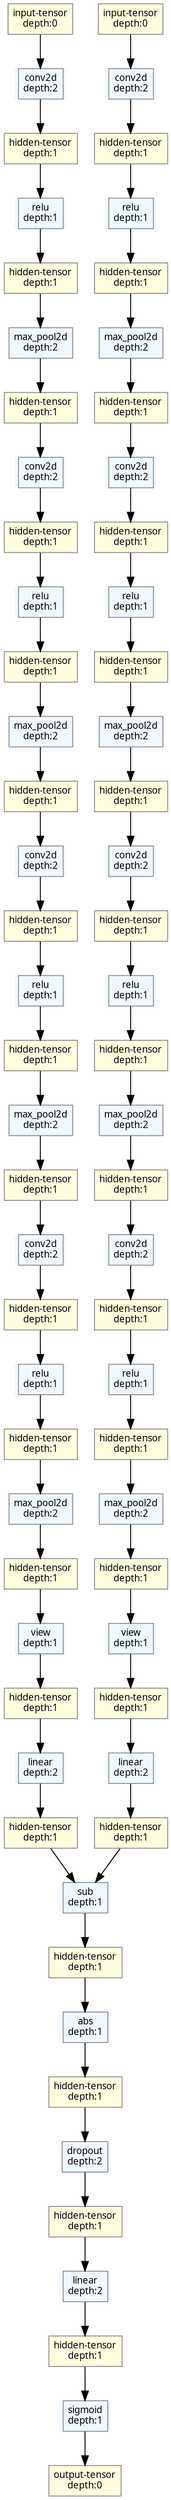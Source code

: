 strict digraph SiameseNets {
	graph [ordering=in rankdir=TB size="40.5,40.5"]
	node [align=left color="#909090" fillcolor="#ffffff90" fontname="Linux libertine" fontsize=10 height=0.2 margin=0 ranksep=0.1 shape=plaintext style=filled]
	edge [fontsize=10]
	0 [label=<
                    <TABLE BORDER="0" CELLBORDER="1"
                    CELLSPACING="0" CELLPADDING="4">
                        <TR><TD BGCOLOR="lightyellow">input-tensor<BR/>depth:0</TD></TR>
                    </TABLE>> fillcolor=lightyellow]
	1 [label=<
                    <TABLE BORDER="0" CELLBORDER="1"
                    CELLSPACING="0" CELLPADDING="4">
                        <TR><TD BGCOLOR="lightyellow">input-tensor<BR/>depth:0</TD></TR>
                    </TABLE>> fillcolor=lightyellow]
	2 [label=<
                    <TABLE BORDER="0" CELLBORDER="1"
                    CELLSPACING="0" CELLPADDING="4">
                        <TR><TD BGCOLOR="aliceblue">conv2d<BR/>depth:2</TD></TR>
                    </TABLE>> fillcolor=aliceblue]
	3 [label=<
                    <TABLE BORDER="0" CELLBORDER="1"
                    CELLSPACING="0" CELLPADDING="4">
                        <TR><TD BGCOLOR="lightyellow">hidden-tensor<BR/>depth:1</TD></TR>
                    </TABLE>> fillcolor=lightyellow]
	4 [label=<
                    <TABLE BORDER="0" CELLBORDER="1"
                    CELLSPACING="0" CELLPADDING="4">
                        <TR><TD BGCOLOR="aliceblue">relu<BR/>depth:1</TD></TR>
                    </TABLE>> fillcolor=aliceblue]
	5 [label=<
                    <TABLE BORDER="0" CELLBORDER="1"
                    CELLSPACING="0" CELLPADDING="4">
                        <TR><TD BGCOLOR="lightyellow">hidden-tensor<BR/>depth:1</TD></TR>
                    </TABLE>> fillcolor=lightyellow]
	6 [label=<
                    <TABLE BORDER="0" CELLBORDER="1"
                    CELLSPACING="0" CELLPADDING="4">
                        <TR><TD BGCOLOR="aliceblue">max_pool2d<BR/>depth:2</TD></TR>
                    </TABLE>> fillcolor=aliceblue]
	7 [label=<
                    <TABLE BORDER="0" CELLBORDER="1"
                    CELLSPACING="0" CELLPADDING="4">
                        <TR><TD BGCOLOR="lightyellow">hidden-tensor<BR/>depth:1</TD></TR>
                    </TABLE>> fillcolor=lightyellow]
	8 [label=<
                    <TABLE BORDER="0" CELLBORDER="1"
                    CELLSPACING="0" CELLPADDING="4">
                        <TR><TD BGCOLOR="aliceblue">conv2d<BR/>depth:2</TD></TR>
                    </TABLE>> fillcolor=aliceblue]
	9 [label=<
                    <TABLE BORDER="0" CELLBORDER="1"
                    CELLSPACING="0" CELLPADDING="4">
                        <TR><TD BGCOLOR="lightyellow">hidden-tensor<BR/>depth:1</TD></TR>
                    </TABLE>> fillcolor=lightyellow]
	10 [label=<
                    <TABLE BORDER="0" CELLBORDER="1"
                    CELLSPACING="0" CELLPADDING="4">
                        <TR><TD BGCOLOR="aliceblue">relu<BR/>depth:1</TD></TR>
                    </TABLE>> fillcolor=aliceblue]
	11 [label=<
                    <TABLE BORDER="0" CELLBORDER="1"
                    CELLSPACING="0" CELLPADDING="4">
                        <TR><TD BGCOLOR="lightyellow">hidden-tensor<BR/>depth:1</TD></TR>
                    </TABLE>> fillcolor=lightyellow]
	12 [label=<
                    <TABLE BORDER="0" CELLBORDER="1"
                    CELLSPACING="0" CELLPADDING="4">
                        <TR><TD BGCOLOR="aliceblue">max_pool2d<BR/>depth:2</TD></TR>
                    </TABLE>> fillcolor=aliceblue]
	13 [label=<
                    <TABLE BORDER="0" CELLBORDER="1"
                    CELLSPACING="0" CELLPADDING="4">
                        <TR><TD BGCOLOR="lightyellow">hidden-tensor<BR/>depth:1</TD></TR>
                    </TABLE>> fillcolor=lightyellow]
	14 [label=<
                    <TABLE BORDER="0" CELLBORDER="1"
                    CELLSPACING="0" CELLPADDING="4">
                        <TR><TD BGCOLOR="aliceblue">conv2d<BR/>depth:2</TD></TR>
                    </TABLE>> fillcolor=aliceblue]
	15 [label=<
                    <TABLE BORDER="0" CELLBORDER="1"
                    CELLSPACING="0" CELLPADDING="4">
                        <TR><TD BGCOLOR="lightyellow">hidden-tensor<BR/>depth:1</TD></TR>
                    </TABLE>> fillcolor=lightyellow]
	16 [label=<
                    <TABLE BORDER="0" CELLBORDER="1"
                    CELLSPACING="0" CELLPADDING="4">
                        <TR><TD BGCOLOR="aliceblue">relu<BR/>depth:1</TD></TR>
                    </TABLE>> fillcolor=aliceblue]
	17 [label=<
                    <TABLE BORDER="0" CELLBORDER="1"
                    CELLSPACING="0" CELLPADDING="4">
                        <TR><TD BGCOLOR="lightyellow">hidden-tensor<BR/>depth:1</TD></TR>
                    </TABLE>> fillcolor=lightyellow]
	18 [label=<
                    <TABLE BORDER="0" CELLBORDER="1"
                    CELLSPACING="0" CELLPADDING="4">
                        <TR><TD BGCOLOR="aliceblue">max_pool2d<BR/>depth:2</TD></TR>
                    </TABLE>> fillcolor=aliceblue]
	19 [label=<
                    <TABLE BORDER="0" CELLBORDER="1"
                    CELLSPACING="0" CELLPADDING="4">
                        <TR><TD BGCOLOR="lightyellow">hidden-tensor<BR/>depth:1</TD></TR>
                    </TABLE>> fillcolor=lightyellow]
	20 [label=<
                    <TABLE BORDER="0" CELLBORDER="1"
                    CELLSPACING="0" CELLPADDING="4">
                        <TR><TD BGCOLOR="aliceblue">conv2d<BR/>depth:2</TD></TR>
                    </TABLE>> fillcolor=aliceblue]
	21 [label=<
                    <TABLE BORDER="0" CELLBORDER="1"
                    CELLSPACING="0" CELLPADDING="4">
                        <TR><TD BGCOLOR="lightyellow">hidden-tensor<BR/>depth:1</TD></TR>
                    </TABLE>> fillcolor=lightyellow]
	22 [label=<
                    <TABLE BORDER="0" CELLBORDER="1"
                    CELLSPACING="0" CELLPADDING="4">
                        <TR><TD BGCOLOR="aliceblue">relu<BR/>depth:1</TD></TR>
                    </TABLE>> fillcolor=aliceblue]
	23 [label=<
                    <TABLE BORDER="0" CELLBORDER="1"
                    CELLSPACING="0" CELLPADDING="4">
                        <TR><TD BGCOLOR="lightyellow">hidden-tensor<BR/>depth:1</TD></TR>
                    </TABLE>> fillcolor=lightyellow]
	24 [label=<
                    <TABLE BORDER="0" CELLBORDER="1"
                    CELLSPACING="0" CELLPADDING="4">
                        <TR><TD BGCOLOR="aliceblue">max_pool2d<BR/>depth:2</TD></TR>
                    </TABLE>> fillcolor=aliceblue]
	25 [label=<
                    <TABLE BORDER="0" CELLBORDER="1"
                    CELLSPACING="0" CELLPADDING="4">
                        <TR><TD BGCOLOR="lightyellow">hidden-tensor<BR/>depth:1</TD></TR>
                    </TABLE>> fillcolor=lightyellow]
	26 [label=<
                    <TABLE BORDER="0" CELLBORDER="1"
                    CELLSPACING="0" CELLPADDING="4">
                        <TR><TD BGCOLOR="aliceblue">conv2d<BR/>depth:2</TD></TR>
                    </TABLE>> fillcolor=aliceblue]
	27 [label=<
                    <TABLE BORDER="0" CELLBORDER="1"
                    CELLSPACING="0" CELLPADDING="4">
                        <TR><TD BGCOLOR="lightyellow">hidden-tensor<BR/>depth:1</TD></TR>
                    </TABLE>> fillcolor=lightyellow]
	28 [label=<
                    <TABLE BORDER="0" CELLBORDER="1"
                    CELLSPACING="0" CELLPADDING="4">
                        <TR><TD BGCOLOR="aliceblue">relu<BR/>depth:1</TD></TR>
                    </TABLE>> fillcolor=aliceblue]
	29 [label=<
                    <TABLE BORDER="0" CELLBORDER="1"
                    CELLSPACING="0" CELLPADDING="4">
                        <TR><TD BGCOLOR="lightyellow">hidden-tensor<BR/>depth:1</TD></TR>
                    </TABLE>> fillcolor=lightyellow]
	30 [label=<
                    <TABLE BORDER="0" CELLBORDER="1"
                    CELLSPACING="0" CELLPADDING="4">
                        <TR><TD BGCOLOR="aliceblue">max_pool2d<BR/>depth:2</TD></TR>
                    </TABLE>> fillcolor=aliceblue]
	31 [label=<
                    <TABLE BORDER="0" CELLBORDER="1"
                    CELLSPACING="0" CELLPADDING="4">
                        <TR><TD BGCOLOR="lightyellow">hidden-tensor<BR/>depth:1</TD></TR>
                    </TABLE>> fillcolor=lightyellow]
	32 [label=<
                    <TABLE BORDER="0" CELLBORDER="1"
                    CELLSPACING="0" CELLPADDING="4">
                        <TR><TD BGCOLOR="aliceblue">conv2d<BR/>depth:2</TD></TR>
                    </TABLE>> fillcolor=aliceblue]
	33 [label=<
                    <TABLE BORDER="0" CELLBORDER="1"
                    CELLSPACING="0" CELLPADDING="4">
                        <TR><TD BGCOLOR="lightyellow">hidden-tensor<BR/>depth:1</TD></TR>
                    </TABLE>> fillcolor=lightyellow]
	34 [label=<
                    <TABLE BORDER="0" CELLBORDER="1"
                    CELLSPACING="0" CELLPADDING="4">
                        <TR><TD BGCOLOR="aliceblue">relu<BR/>depth:1</TD></TR>
                    </TABLE>> fillcolor=aliceblue]
	35 [label=<
                    <TABLE BORDER="0" CELLBORDER="1"
                    CELLSPACING="0" CELLPADDING="4">
                        <TR><TD BGCOLOR="lightyellow">hidden-tensor<BR/>depth:1</TD></TR>
                    </TABLE>> fillcolor=lightyellow]
	36 [label=<
                    <TABLE BORDER="0" CELLBORDER="1"
                    CELLSPACING="0" CELLPADDING="4">
                        <TR><TD BGCOLOR="aliceblue">max_pool2d<BR/>depth:2</TD></TR>
                    </TABLE>> fillcolor=aliceblue]
	37 [label=<
                    <TABLE BORDER="0" CELLBORDER="1"
                    CELLSPACING="0" CELLPADDING="4">
                        <TR><TD BGCOLOR="lightyellow">hidden-tensor<BR/>depth:1</TD></TR>
                    </TABLE>> fillcolor=lightyellow]
	38 [label=<
                    <TABLE BORDER="0" CELLBORDER="1"
                    CELLSPACING="0" CELLPADDING="4">
                        <TR><TD BGCOLOR="aliceblue">conv2d<BR/>depth:2</TD></TR>
                    </TABLE>> fillcolor=aliceblue]
	39 [label=<
                    <TABLE BORDER="0" CELLBORDER="1"
                    CELLSPACING="0" CELLPADDING="4">
                        <TR><TD BGCOLOR="lightyellow">hidden-tensor<BR/>depth:1</TD></TR>
                    </TABLE>> fillcolor=lightyellow]
	40 [label=<
                    <TABLE BORDER="0" CELLBORDER="1"
                    CELLSPACING="0" CELLPADDING="4">
                        <TR><TD BGCOLOR="aliceblue">relu<BR/>depth:1</TD></TR>
                    </TABLE>> fillcolor=aliceblue]
	41 [label=<
                    <TABLE BORDER="0" CELLBORDER="1"
                    CELLSPACING="0" CELLPADDING="4">
                        <TR><TD BGCOLOR="lightyellow">hidden-tensor<BR/>depth:1</TD></TR>
                    </TABLE>> fillcolor=lightyellow]
	42 [label=<
                    <TABLE BORDER="0" CELLBORDER="1"
                    CELLSPACING="0" CELLPADDING="4">
                        <TR><TD BGCOLOR="aliceblue">max_pool2d<BR/>depth:2</TD></TR>
                    </TABLE>> fillcolor=aliceblue]
	43 [label=<
                    <TABLE BORDER="0" CELLBORDER="1"
                    CELLSPACING="0" CELLPADDING="4">
                        <TR><TD BGCOLOR="lightyellow">hidden-tensor<BR/>depth:1</TD></TR>
                    </TABLE>> fillcolor=lightyellow]
	44 [label=<
                    <TABLE BORDER="0" CELLBORDER="1"
                    CELLSPACING="0" CELLPADDING="4">
                        <TR><TD BGCOLOR="aliceblue">conv2d<BR/>depth:2</TD></TR>
                    </TABLE>> fillcolor=aliceblue]
	45 [label=<
                    <TABLE BORDER="0" CELLBORDER="1"
                    CELLSPACING="0" CELLPADDING="4">
                        <TR><TD BGCOLOR="lightyellow">hidden-tensor<BR/>depth:1</TD></TR>
                    </TABLE>> fillcolor=lightyellow]
	46 [label=<
                    <TABLE BORDER="0" CELLBORDER="1"
                    CELLSPACING="0" CELLPADDING="4">
                        <TR><TD BGCOLOR="aliceblue">relu<BR/>depth:1</TD></TR>
                    </TABLE>> fillcolor=aliceblue]
	47 [label=<
                    <TABLE BORDER="0" CELLBORDER="1"
                    CELLSPACING="0" CELLPADDING="4">
                        <TR><TD BGCOLOR="lightyellow">hidden-tensor<BR/>depth:1</TD></TR>
                    </TABLE>> fillcolor=lightyellow]
	48 [label=<
                    <TABLE BORDER="0" CELLBORDER="1"
                    CELLSPACING="0" CELLPADDING="4">
                        <TR><TD BGCOLOR="aliceblue">max_pool2d<BR/>depth:2</TD></TR>
                    </TABLE>> fillcolor=aliceblue]
	49 [label=<
                    <TABLE BORDER="0" CELLBORDER="1"
                    CELLSPACING="0" CELLPADDING="4">
                        <TR><TD BGCOLOR="lightyellow">hidden-tensor<BR/>depth:1</TD></TR>
                    </TABLE>> fillcolor=lightyellow]
	50 [label=<
                    <TABLE BORDER="0" CELLBORDER="1"
                    CELLSPACING="0" CELLPADDING="4">
                        <TR><TD BGCOLOR="aliceblue">view<BR/>depth:1</TD></TR>
                    </TABLE>> fillcolor=aliceblue]
	51 [label=<
                    <TABLE BORDER="0" CELLBORDER="1"
                    CELLSPACING="0" CELLPADDING="4">
                        <TR><TD BGCOLOR="lightyellow">hidden-tensor<BR/>depth:1</TD></TR>
                    </TABLE>> fillcolor=lightyellow]
	52 [label=<
                    <TABLE BORDER="0" CELLBORDER="1"
                    CELLSPACING="0" CELLPADDING="4">
                        <TR><TD BGCOLOR="aliceblue">view<BR/>depth:1</TD></TR>
                    </TABLE>> fillcolor=aliceblue]
	53 [label=<
                    <TABLE BORDER="0" CELLBORDER="1"
                    CELLSPACING="0" CELLPADDING="4">
                        <TR><TD BGCOLOR="lightyellow">hidden-tensor<BR/>depth:1</TD></TR>
                    </TABLE>> fillcolor=lightyellow]
	54 [label=<
                    <TABLE BORDER="0" CELLBORDER="1"
                    CELLSPACING="0" CELLPADDING="4">
                        <TR><TD BGCOLOR="aliceblue">linear<BR/>depth:2</TD></TR>
                    </TABLE>> fillcolor=aliceblue]
	55 [label=<
                    <TABLE BORDER="0" CELLBORDER="1"
                    CELLSPACING="0" CELLPADDING="4">
                        <TR><TD BGCOLOR="lightyellow">hidden-tensor<BR/>depth:1</TD></TR>
                    </TABLE>> fillcolor=lightyellow]
	56 [label=<
                    <TABLE BORDER="0" CELLBORDER="1"
                    CELLSPACING="0" CELLPADDING="4">
                        <TR><TD BGCOLOR="aliceblue">linear<BR/>depth:2</TD></TR>
                    </TABLE>> fillcolor=aliceblue]
	57 [label=<
                    <TABLE BORDER="0" CELLBORDER="1"
                    CELLSPACING="0" CELLPADDING="4">
                        <TR><TD BGCOLOR="lightyellow">hidden-tensor<BR/>depth:1</TD></TR>
                    </TABLE>> fillcolor=lightyellow]
	58 [label=<
                    <TABLE BORDER="0" CELLBORDER="1"
                    CELLSPACING="0" CELLPADDING="4">
                        <TR><TD BGCOLOR="aliceblue">sub<BR/>depth:1</TD></TR>
                    </TABLE>> fillcolor=aliceblue]
	59 [label=<
                    <TABLE BORDER="0" CELLBORDER="1"
                    CELLSPACING="0" CELLPADDING="4">
                        <TR><TD BGCOLOR="lightyellow">hidden-tensor<BR/>depth:1</TD></TR>
                    </TABLE>> fillcolor=lightyellow]
	60 [label=<
                    <TABLE BORDER="0" CELLBORDER="1"
                    CELLSPACING="0" CELLPADDING="4">
                        <TR><TD BGCOLOR="aliceblue">abs<BR/>depth:1</TD></TR>
                    </TABLE>> fillcolor=aliceblue]
	61 [label=<
                    <TABLE BORDER="0" CELLBORDER="1"
                    CELLSPACING="0" CELLPADDING="4">
                        <TR><TD BGCOLOR="lightyellow">hidden-tensor<BR/>depth:1</TD></TR>
                    </TABLE>> fillcolor=lightyellow]
	62 [label=<
                    <TABLE BORDER="0" CELLBORDER="1"
                    CELLSPACING="0" CELLPADDING="4">
                        <TR><TD BGCOLOR="aliceblue">dropout<BR/>depth:2</TD></TR>
                    </TABLE>> fillcolor=aliceblue]
	63 [label=<
                    <TABLE BORDER="0" CELLBORDER="1"
                    CELLSPACING="0" CELLPADDING="4">
                        <TR><TD BGCOLOR="lightyellow">hidden-tensor<BR/>depth:1</TD></TR>
                    </TABLE>> fillcolor=lightyellow]
	64 [label=<
                    <TABLE BORDER="0" CELLBORDER="1"
                    CELLSPACING="0" CELLPADDING="4">
                        <TR><TD BGCOLOR="aliceblue">linear<BR/>depth:2</TD></TR>
                    </TABLE>> fillcolor=aliceblue]
	65 [label=<
                    <TABLE BORDER="0" CELLBORDER="1"
                    CELLSPACING="0" CELLPADDING="4">
                        <TR><TD BGCOLOR="lightyellow">hidden-tensor<BR/>depth:1</TD></TR>
                    </TABLE>> fillcolor=lightyellow]
	66 [label=<
                    <TABLE BORDER="0" CELLBORDER="1"
                    CELLSPACING="0" CELLPADDING="4">
                        <TR><TD BGCOLOR="aliceblue">sigmoid<BR/>depth:1</TD></TR>
                    </TABLE>> fillcolor=aliceblue]
	67 [label=<
                    <TABLE BORDER="0" CELLBORDER="1"
                    CELLSPACING="0" CELLPADDING="4">
                        <TR><TD BGCOLOR="lightyellow">output-tensor<BR/>depth:0</TD></TR>
                    </TABLE>> fillcolor=lightyellow]
	0 -> 2
	3 -> 4
	2 -> 3
	4 -> 5
	5 -> 6
	6 -> 7
	7 -> 8
	9 -> 10
	8 -> 9
	10 -> 11
	11 -> 12
	12 -> 13
	13 -> 14
	15 -> 16
	14 -> 15
	16 -> 17
	17 -> 18
	18 -> 19
	19 -> 20
	21 -> 22
	20 -> 21
	22 -> 23
	23 -> 24
	25 -> 50
	24 -> 25
	1 -> 26
	27 -> 28
	26 -> 27
	28 -> 29
	29 -> 30
	30 -> 31
	31 -> 32
	33 -> 34
	32 -> 33
	34 -> 35
	35 -> 36
	36 -> 37
	37 -> 38
	39 -> 40
	38 -> 39
	40 -> 41
	41 -> 42
	42 -> 43
	43 -> 44
	45 -> 46
	44 -> 45
	46 -> 47
	47 -> 48
	49 -> 52
	48 -> 49
	50 -> 51
	52 -> 53
	51 -> 54
	55 -> 58
	54 -> 55
	53 -> 56
	57 -> 58
	56 -> 57
	59 -> 60
	58 -> 59
	60 -> 61
	61 -> 62
	62 -> 63
	63 -> 64
	65 -> 66
	64 -> 65
	66 -> 67
}
